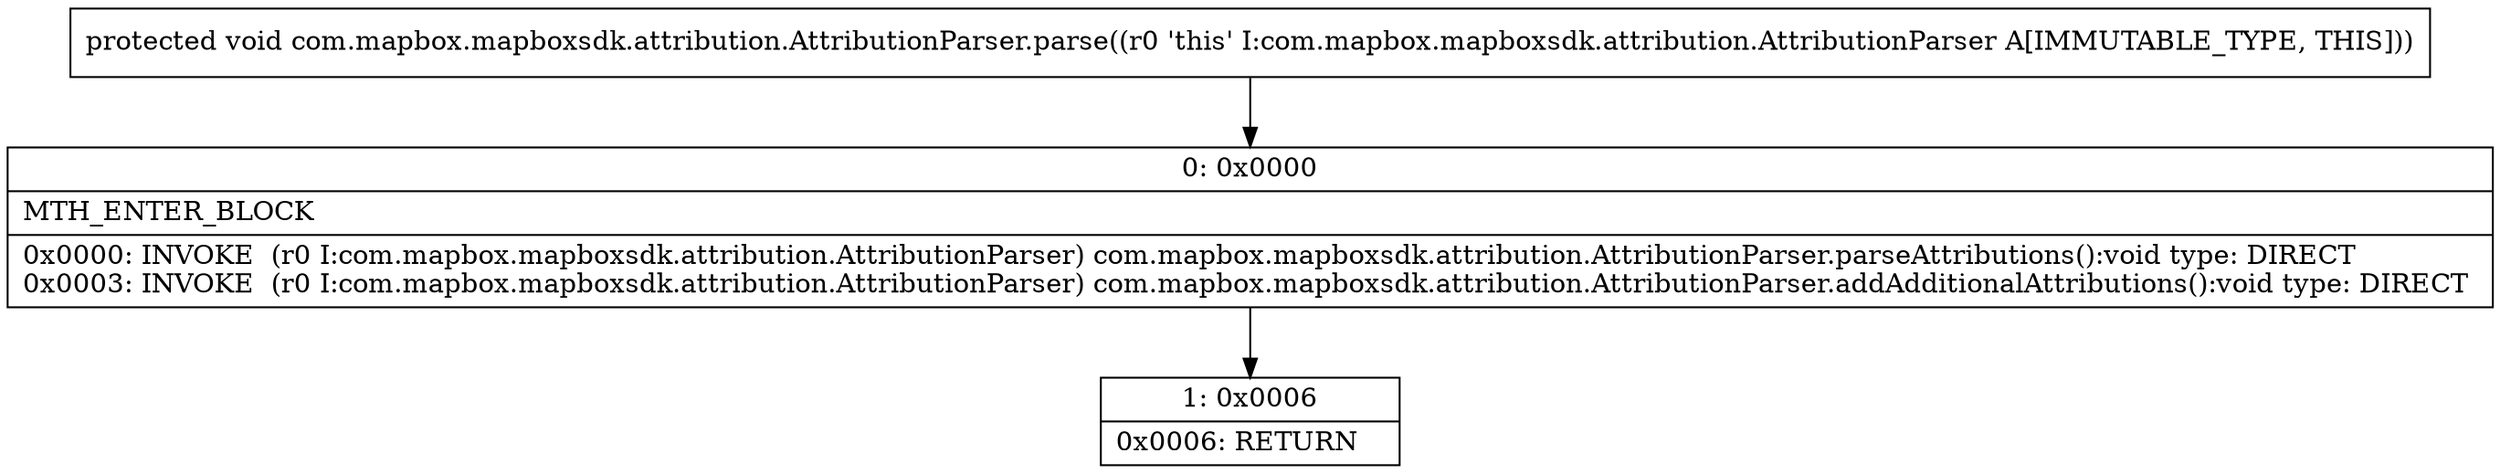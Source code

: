 digraph "CFG forcom.mapbox.mapboxsdk.attribution.AttributionParser.parse()V" {
Node_0 [shape=record,label="{0\:\ 0x0000|MTH_ENTER_BLOCK\l|0x0000: INVOKE  (r0 I:com.mapbox.mapboxsdk.attribution.AttributionParser) com.mapbox.mapboxsdk.attribution.AttributionParser.parseAttributions():void type: DIRECT \l0x0003: INVOKE  (r0 I:com.mapbox.mapboxsdk.attribution.AttributionParser) com.mapbox.mapboxsdk.attribution.AttributionParser.addAdditionalAttributions():void type: DIRECT \l}"];
Node_1 [shape=record,label="{1\:\ 0x0006|0x0006: RETURN   \l}"];
MethodNode[shape=record,label="{protected void com.mapbox.mapboxsdk.attribution.AttributionParser.parse((r0 'this' I:com.mapbox.mapboxsdk.attribution.AttributionParser A[IMMUTABLE_TYPE, THIS])) }"];
MethodNode -> Node_0;
Node_0 -> Node_1;
}

